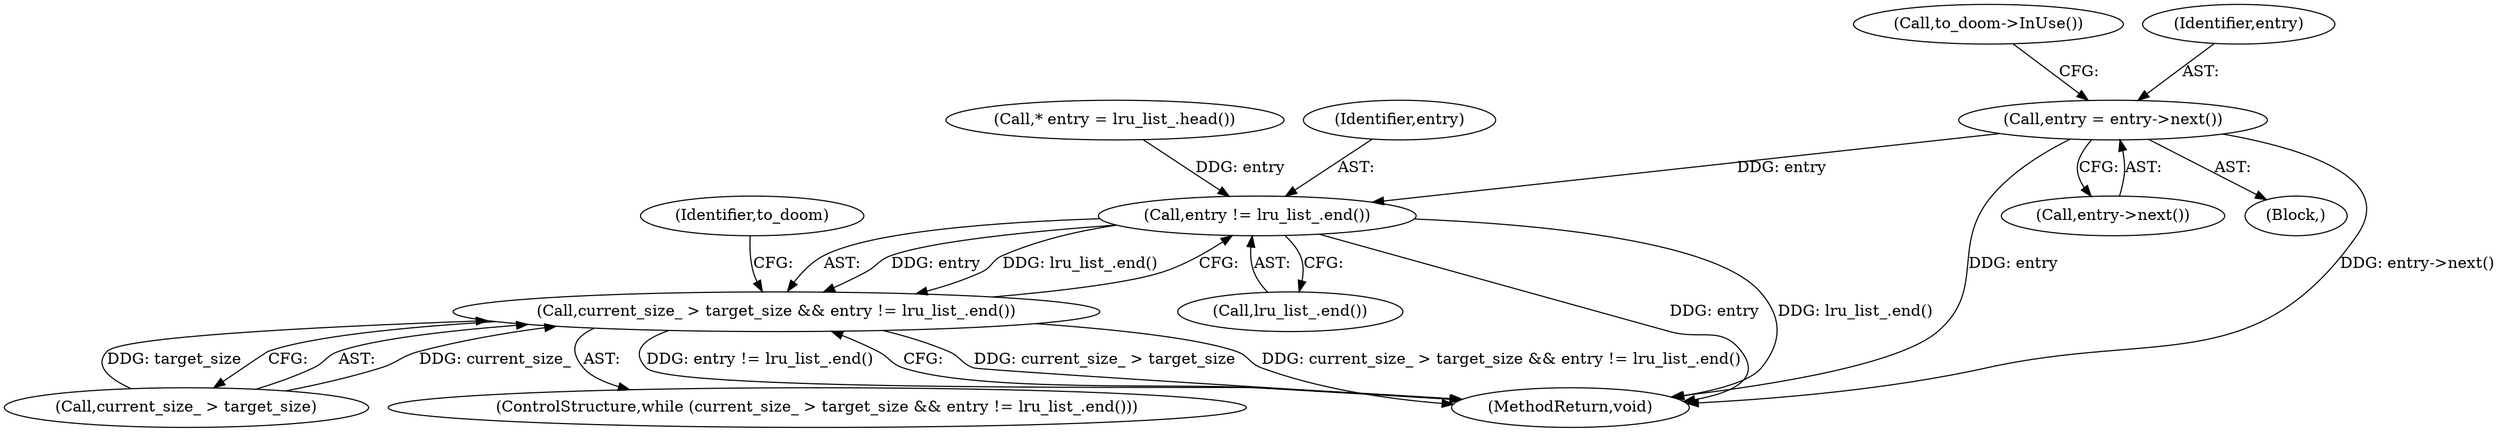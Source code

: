 digraph "0_Chrome_c9d673b54832afde658f214d7da7d0453fa89774@pointer" {
"1000132" [label="(Call,entry = entry->next())"];
"1000124" [label="(Call,entry != lru_list_.end())"];
"1000120" [label="(Call,current_size_ > target_size && entry != lru_list_.end())"];
"1000137" [label="(Call,to_doom->InUse())"];
"1000139" [label="(MethodReturn,void)"];
"1000134" [label="(Call,entry->next())"];
"1000132" [label="(Call,entry = entry->next())"];
"1000120" [label="(Call,current_size_ > target_size && entry != lru_list_.end())"];
"1000119" [label="(ControlStructure,while (current_size_ > target_size && entry != lru_list_.end()))"];
"1000126" [label="(Call,lru_list_.end())"];
"1000127" [label="(Block,)"];
"1000121" [label="(Call,current_size_ > target_size)"];
"1000116" [label="(Call,* entry = lru_list_.head())"];
"1000133" [label="(Identifier,entry)"];
"1000130" [label="(Identifier,to_doom)"];
"1000125" [label="(Identifier,entry)"];
"1000124" [label="(Call,entry != lru_list_.end())"];
"1000132" -> "1000127"  [label="AST: "];
"1000132" -> "1000134"  [label="CFG: "];
"1000133" -> "1000132"  [label="AST: "];
"1000134" -> "1000132"  [label="AST: "];
"1000137" -> "1000132"  [label="CFG: "];
"1000132" -> "1000139"  [label="DDG: entry->next()"];
"1000132" -> "1000139"  [label="DDG: entry"];
"1000132" -> "1000124"  [label="DDG: entry"];
"1000124" -> "1000120"  [label="AST: "];
"1000124" -> "1000126"  [label="CFG: "];
"1000125" -> "1000124"  [label="AST: "];
"1000126" -> "1000124"  [label="AST: "];
"1000120" -> "1000124"  [label="CFG: "];
"1000124" -> "1000139"  [label="DDG: entry"];
"1000124" -> "1000139"  [label="DDG: lru_list_.end()"];
"1000124" -> "1000120"  [label="DDG: entry"];
"1000124" -> "1000120"  [label="DDG: lru_list_.end()"];
"1000116" -> "1000124"  [label="DDG: entry"];
"1000120" -> "1000119"  [label="AST: "];
"1000120" -> "1000121"  [label="CFG: "];
"1000121" -> "1000120"  [label="AST: "];
"1000130" -> "1000120"  [label="CFG: "];
"1000139" -> "1000120"  [label="CFG: "];
"1000120" -> "1000139"  [label="DDG: current_size_ > target_size"];
"1000120" -> "1000139"  [label="DDG: current_size_ > target_size && entry != lru_list_.end()"];
"1000120" -> "1000139"  [label="DDG: entry != lru_list_.end()"];
"1000121" -> "1000120"  [label="DDG: current_size_"];
"1000121" -> "1000120"  [label="DDG: target_size"];
}
